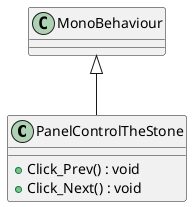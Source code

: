 @startuml
class PanelControlTheStone {
    + Click_Prev() : void
    + Click_Next() : void
}
MonoBehaviour <|-- PanelControlTheStone
@enduml

